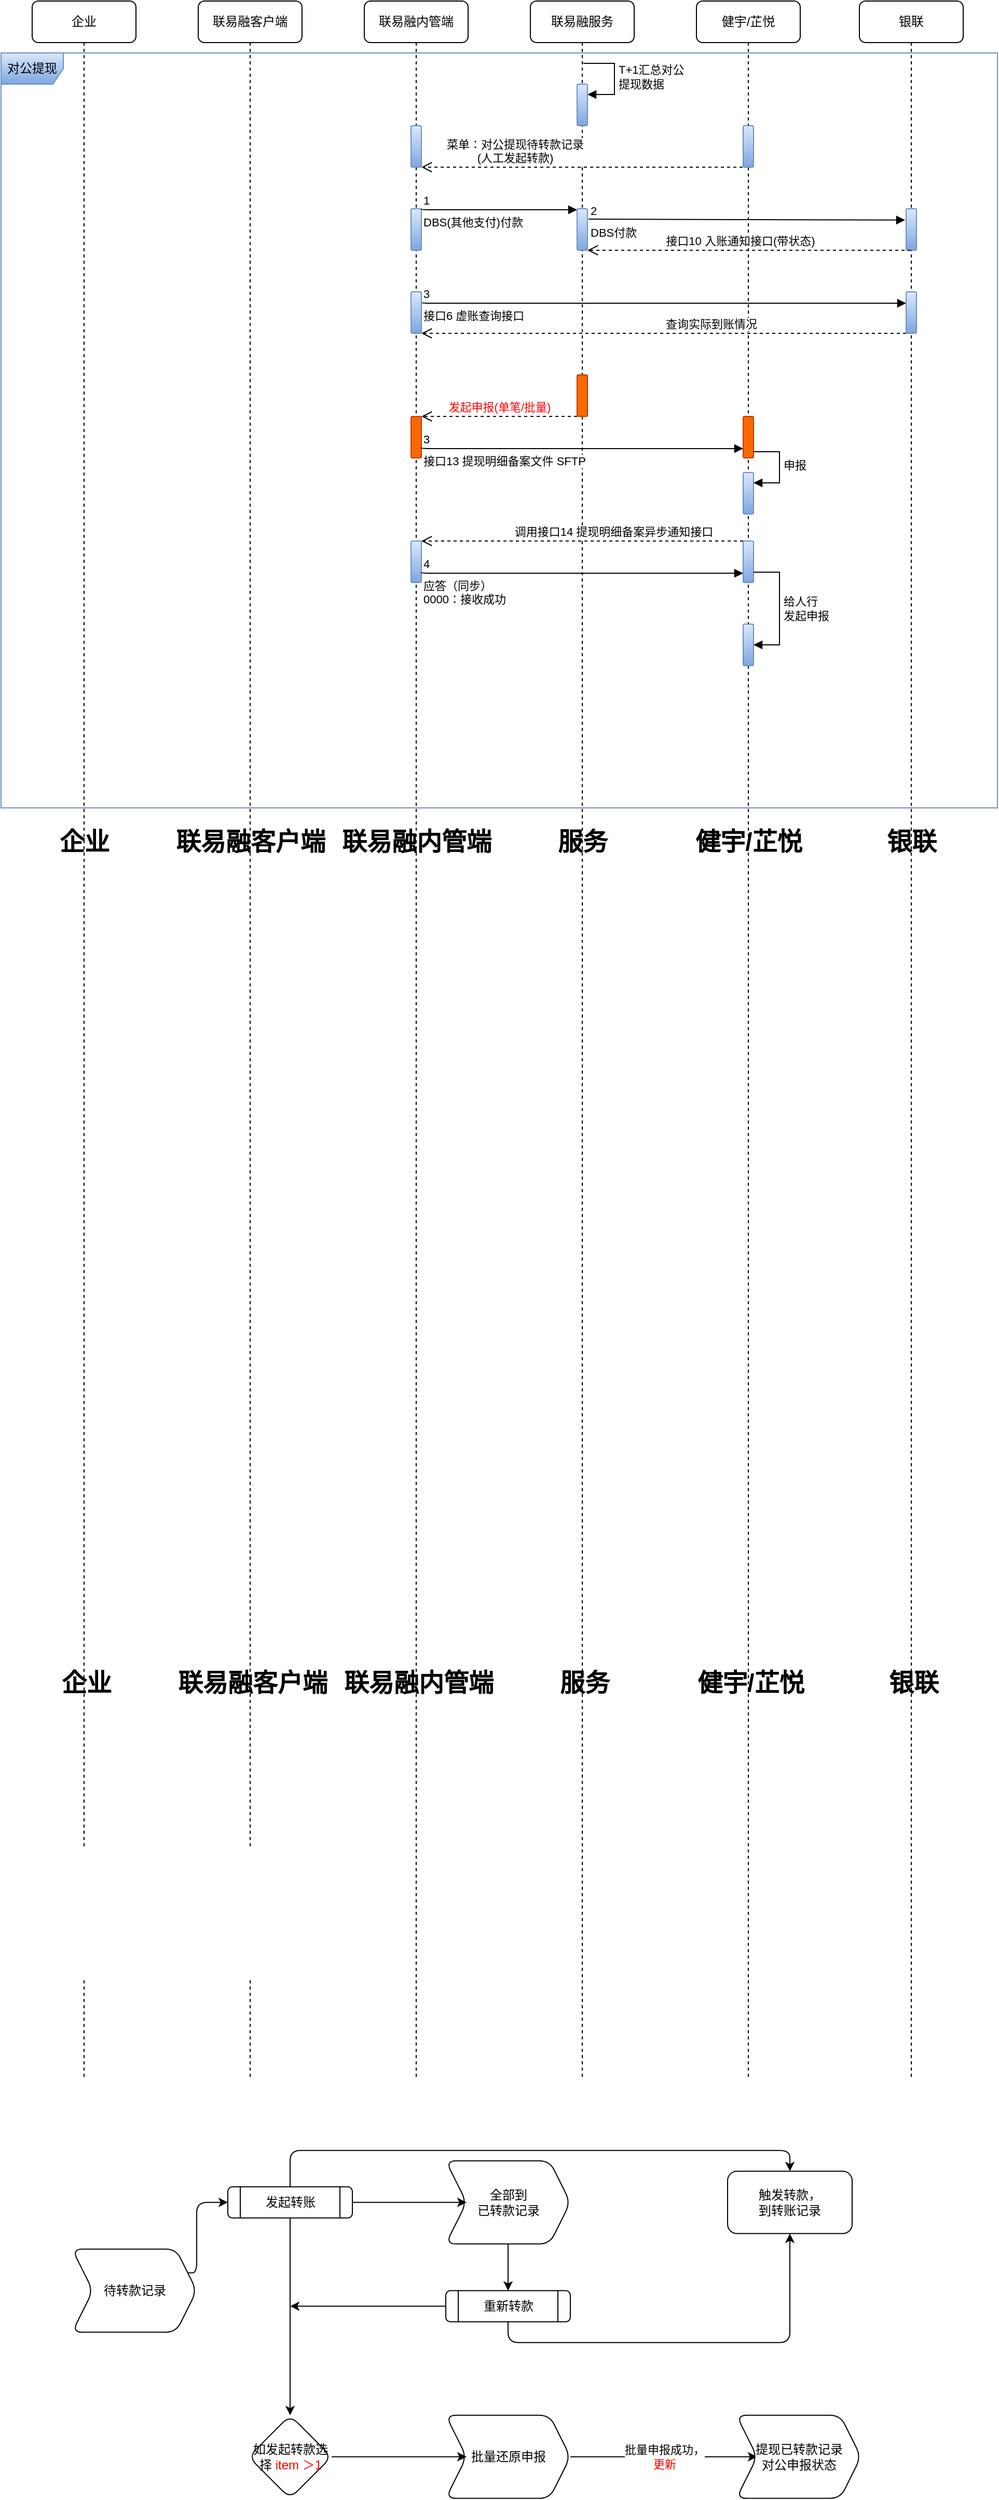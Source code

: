 <mxfile version="21.5.2" type="github">
  <diagram name="第 1 页" id="Y29vQs1fbBjCuAOMUxID">
    <mxGraphModel dx="1509" dy="815" grid="1" gridSize="10" guides="1" tooltips="1" connect="1" arrows="1" fold="1" page="1" pageScale="1" pageWidth="827" pageHeight="1169" math="0" shadow="0">
      <root>
        <mxCell id="0" />
        <mxCell id="1" parent="0" />
        <mxCell id="CyjdcLk994ZgfRY2nxm0-1" value="企业" style="shape=umlLifeline;perimeter=lifelinePerimeter;whiteSpace=wrap;html=1;container=1;dropTarget=0;collapsible=0;recursiveResize=0;outlineConnect=0;portConstraint=eastwest;newEdgeStyle={&quot;edgeStyle&quot;:&quot;elbowEdgeStyle&quot;,&quot;elbow&quot;:&quot;vertical&quot;,&quot;curved&quot;:0,&quot;rounded&quot;:0};rounded=1;" parent="1" vertex="1">
          <mxGeometry x="30" y="40" width="100" height="2000" as="geometry" />
        </mxCell>
        <mxCell id="CyjdcLk994ZgfRY2nxm0-2" value="联易融客户端" style="shape=umlLifeline;perimeter=lifelinePerimeter;whiteSpace=wrap;html=1;container=1;dropTarget=0;collapsible=0;recursiveResize=0;outlineConnect=0;portConstraint=eastwest;newEdgeStyle={&quot;edgeStyle&quot;:&quot;elbowEdgeStyle&quot;,&quot;elbow&quot;:&quot;vertical&quot;,&quot;curved&quot;:0,&quot;rounded&quot;:0};rounded=1;" parent="1" vertex="1">
          <mxGeometry x="190" y="40" width="100" height="2000" as="geometry" />
        </mxCell>
        <mxCell id="CyjdcLk994ZgfRY2nxm0-3" value="联易融内管端" style="shape=umlLifeline;perimeter=lifelinePerimeter;whiteSpace=wrap;html=1;container=1;dropTarget=0;collapsible=0;recursiveResize=0;outlineConnect=0;portConstraint=eastwest;newEdgeStyle={&quot;edgeStyle&quot;:&quot;elbowEdgeStyle&quot;,&quot;elbow&quot;:&quot;vertical&quot;,&quot;curved&quot;:0,&quot;rounded&quot;:0};rounded=1;" parent="1" vertex="1">
          <mxGeometry x="350" y="40" width="100" height="2000" as="geometry" />
        </mxCell>
        <mxCell id="CyjdcLk994ZgfRY2nxm0-42" value="" style="html=1;points=[];perimeter=orthogonalPerimeter;outlineConnect=0;targetShapes=umlLifeline;portConstraint=eastwest;newEdgeStyle={&quot;edgeStyle&quot;:&quot;elbowEdgeStyle&quot;,&quot;elbow&quot;:&quot;vertical&quot;,&quot;curved&quot;:0,&quot;rounded&quot;:0};fillColor=#dae8fc;gradientColor=#7ea6e0;strokeColor=#6c8ebf;rounded=1;" parent="CyjdcLk994ZgfRY2nxm0-3" vertex="1">
          <mxGeometry x="45" y="200" width="10" height="40" as="geometry" />
        </mxCell>
        <mxCell id="CyjdcLk994ZgfRY2nxm0-4" value="联易融服务" style="shape=umlLifeline;perimeter=lifelinePerimeter;whiteSpace=wrap;html=1;container=1;dropTarget=0;collapsible=0;recursiveResize=0;outlineConnect=0;portConstraint=eastwest;newEdgeStyle={&quot;edgeStyle&quot;:&quot;elbowEdgeStyle&quot;,&quot;elbow&quot;:&quot;vertical&quot;,&quot;curved&quot;:0,&quot;rounded&quot;:0};rounded=1;" parent="1" vertex="1">
          <mxGeometry x="510" y="40" width="100" height="2000" as="geometry" />
        </mxCell>
        <mxCell id="CyjdcLk994ZgfRY2nxm0-13" value="" style="html=1;points=[];perimeter=orthogonalPerimeter;outlineConnect=0;targetShapes=umlLifeline;portConstraint=eastwest;newEdgeStyle={&quot;edgeStyle&quot;:&quot;elbowEdgeStyle&quot;,&quot;elbow&quot;:&quot;vertical&quot;,&quot;curved&quot;:0,&quot;rounded&quot;:0};fillColor=#dae8fc;strokeColor=#6c8ebf;gradientColor=#7ea6e0;rounded=1;" parent="CyjdcLk994ZgfRY2nxm0-4" vertex="1">
          <mxGeometry x="45" y="80" width="10" height="40" as="geometry" />
        </mxCell>
        <mxCell id="CyjdcLk994ZgfRY2nxm0-14" value="T+1汇总对公&lt;br&gt;提现数据" style="html=1;align=left;spacingLeft=2;endArrow=block;rounded=1;edgeStyle=orthogonalEdgeStyle;curved=0;rounded=0;" parent="CyjdcLk994ZgfRY2nxm0-4" target="CyjdcLk994ZgfRY2nxm0-13" edge="1">
          <mxGeometry relative="1" as="geometry">
            <mxPoint x="51" y="60" as="sourcePoint" />
            <Array as="points">
              <mxPoint x="81" y="90" />
            </Array>
          </mxGeometry>
        </mxCell>
        <mxCell id="CyjdcLk994ZgfRY2nxm0-5" value="健宇/芷悦" style="shape=umlLifeline;perimeter=lifelinePerimeter;whiteSpace=wrap;html=1;container=1;dropTarget=0;collapsible=0;recursiveResize=0;outlineConnect=0;portConstraint=eastwest;newEdgeStyle={&quot;edgeStyle&quot;:&quot;elbowEdgeStyle&quot;,&quot;elbow&quot;:&quot;vertical&quot;,&quot;curved&quot;:0,&quot;rounded&quot;:0};rounded=1;" parent="1" vertex="1">
          <mxGeometry x="670" y="40" width="100" height="2000" as="geometry" />
        </mxCell>
        <mxCell id="CyjdcLk994ZgfRY2nxm0-20" value="" style="html=1;points=[];perimeter=orthogonalPerimeter;outlineConnect=0;targetShapes=umlLifeline;portConstraint=eastwest;newEdgeStyle={&quot;edgeStyle&quot;:&quot;elbowEdgeStyle&quot;,&quot;elbow&quot;:&quot;vertical&quot;,&quot;curved&quot;:0,&quot;rounded&quot;:0};fillColor=#dae8fc;gradientColor=#7ea6e0;strokeColor=#6c8ebf;rounded=1;" parent="CyjdcLk994ZgfRY2nxm0-5" vertex="1">
          <mxGeometry x="45" y="120" width="10" height="40" as="geometry" />
        </mxCell>
        <mxCell id="CyjdcLk994ZgfRY2nxm0-9" value="" style="html=1;points=[];perimeter=orthogonalPerimeter;outlineConnect=0;targetShapes=umlLifeline;portConstraint=eastwest;newEdgeStyle={&quot;edgeStyle&quot;:&quot;elbowEdgeStyle&quot;,&quot;elbow&quot;:&quot;vertical&quot;,&quot;curved&quot;:0,&quot;rounded&quot;:0};fillColor=#dae8fc;gradientColor=#7ea6e0;strokeColor=#6c8ebf;rounded=1;" parent="CyjdcLk994ZgfRY2nxm0-5" vertex="1">
          <mxGeometry x="45" y="454" width="10" height="40" as="geometry" />
        </mxCell>
        <mxCell id="CyjdcLk994ZgfRY2nxm0-10" value="申报" style="html=1;align=left;spacingLeft=2;endArrow=block;rounded=1;edgeStyle=orthogonalEdgeStyle;curved=0;rounded=0;" parent="CyjdcLk994ZgfRY2nxm0-5" target="CyjdcLk994ZgfRY2nxm0-9" edge="1">
          <mxGeometry relative="1" as="geometry">
            <mxPoint x="50" y="434" as="sourcePoint" />
            <Array as="points">
              <mxPoint x="80" y="464" />
            </Array>
          </mxGeometry>
        </mxCell>
        <mxCell id="CyjdcLk994ZgfRY2nxm0-11" value="" style="html=1;points=[];perimeter=orthogonalPerimeter;outlineConnect=0;targetShapes=umlLifeline;portConstraint=eastwest;newEdgeStyle={&quot;edgeStyle&quot;:&quot;elbowEdgeStyle&quot;,&quot;elbow&quot;:&quot;vertical&quot;,&quot;curved&quot;:0,&quot;rounded&quot;:0};fillColor=#dae8fc;gradientColor=#7ea6e0;strokeColor=#6c8ebf;rounded=1;" parent="CyjdcLk994ZgfRY2nxm0-5" vertex="1">
          <mxGeometry x="45" y="520" width="10" height="40" as="geometry" />
        </mxCell>
        <mxCell id="CyjdcLk994ZgfRY2nxm0-30" value="" style="html=1;points=[];perimeter=orthogonalPerimeter;outlineConnect=0;targetShapes=umlLifeline;portConstraint=eastwest;newEdgeStyle={&quot;edgeStyle&quot;:&quot;elbowEdgeStyle&quot;,&quot;elbow&quot;:&quot;vertical&quot;,&quot;curved&quot;:0,&quot;rounded&quot;:0};fillColor=#fa6800;strokeColor=#C73500;fontColor=#000000;rounded=1;" parent="CyjdcLk994ZgfRY2nxm0-5" vertex="1">
          <mxGeometry x="-275" y="400" width="10" height="40" as="geometry" />
        </mxCell>
        <mxCell id="CyjdcLk994ZgfRY2nxm0-31" value="" style="html=1;points=[];perimeter=orthogonalPerimeter;outlineConnect=0;targetShapes=umlLifeline;portConstraint=eastwest;newEdgeStyle={&quot;edgeStyle&quot;:&quot;elbowEdgeStyle&quot;,&quot;elbow&quot;:&quot;vertical&quot;,&quot;curved&quot;:0,&quot;rounded&quot;:0};fillColor=#fa6800;strokeColor=#C73500;fontColor=#000000;rounded=1;" parent="CyjdcLk994ZgfRY2nxm0-5" vertex="1">
          <mxGeometry x="45" y="400" width="10" height="40" as="geometry" />
        </mxCell>
        <mxCell id="CyjdcLk994ZgfRY2nxm0-32" value="" style="html=1;points=[];perimeter=orthogonalPerimeter;outlineConnect=0;targetShapes=umlLifeline;portConstraint=eastwest;newEdgeStyle={&quot;edgeStyle&quot;:&quot;elbowEdgeStyle&quot;,&quot;elbow&quot;:&quot;vertical&quot;,&quot;curved&quot;:0,&quot;rounded&quot;:0};fillColor=#dae8fc;gradientColor=#7ea6e0;strokeColor=#6c8ebf;rounded=1;" parent="CyjdcLk994ZgfRY2nxm0-5" vertex="1">
          <mxGeometry x="-115" y="360" width="10" height="40" as="geometry" />
        </mxCell>
        <mxCell id="CyjdcLk994ZgfRY2nxm0-33" value="&lt;font color=&quot;#ff0000&quot;&gt;发起申报(单笔/批量)&lt;/font&gt;" style="html=1;verticalAlign=bottom;endArrow=open;dashed=1;endSize=8;edgeStyle=elbowEdgeStyle;elbow=vertical;curved=0;rounded=1;" parent="CyjdcLk994ZgfRY2nxm0-5" edge="1">
          <mxGeometry relative="1" as="geometry">
            <mxPoint x="-115" y="400" as="sourcePoint" />
            <mxPoint x="-265" y="400" as="targetPoint" />
            <Array as="points">
              <mxPoint x="-240" y="400" />
            </Array>
            <mxPoint as="offset" />
          </mxGeometry>
        </mxCell>
        <mxCell id="CyjdcLk994ZgfRY2nxm0-34" value="接口13 提现明细备案文件 SFTP" style="endArrow=block;endFill=1;html=1;edgeStyle=orthogonalEdgeStyle;align=left;verticalAlign=top;rounded=1;" parent="CyjdcLk994ZgfRY2nxm0-5" edge="1">
          <mxGeometry x="-1" relative="1" as="geometry">
            <mxPoint x="-265" y="430" as="sourcePoint" />
            <mxPoint x="45" y="431" as="targetPoint" />
            <Array as="points">
              <mxPoint x="-265" y="431" />
            </Array>
            <mxPoint as="offset" />
          </mxGeometry>
        </mxCell>
        <mxCell id="CyjdcLk994ZgfRY2nxm0-35" value="3" style="edgeLabel;resizable=0;html=1;align=left;verticalAlign=bottom;rounded=1;" parent="CyjdcLk994ZgfRY2nxm0-34" connectable="0" vertex="1">
          <mxGeometry x="-1" relative="1" as="geometry" />
        </mxCell>
        <mxCell id="CyjdcLk994ZgfRY2nxm0-36" value="" style="html=1;points=[];perimeter=orthogonalPerimeter;outlineConnect=0;targetShapes=umlLifeline;portConstraint=eastwest;newEdgeStyle={&quot;edgeStyle&quot;:&quot;elbowEdgeStyle&quot;,&quot;elbow&quot;:&quot;vertical&quot;,&quot;curved&quot;:0,&quot;rounded&quot;:0};fillColor=#dae8fc;gradientColor=#7ea6e0;strokeColor=#6c8ebf;rounded=1;" parent="CyjdcLk994ZgfRY2nxm0-5" vertex="1">
          <mxGeometry x="-275" y="520" width="10" height="40" as="geometry" />
        </mxCell>
        <mxCell id="CyjdcLk994ZgfRY2nxm0-37" value="调用接口14 提现明细备案异步通知接口" style="html=1;verticalAlign=bottom;endArrow=open;dashed=1;endSize=8;edgeStyle=elbowEdgeStyle;elbow=vertical;curved=0;rounded=1;" parent="CyjdcLk994ZgfRY2nxm0-5" edge="1">
          <mxGeometry x="-0.194" relative="1" as="geometry">
            <mxPoint x="45" y="520" as="sourcePoint" />
            <mxPoint x="-265" y="520" as="targetPoint" />
            <Array as="points">
              <mxPoint x="-240" y="520" />
            </Array>
            <mxPoint as="offset" />
          </mxGeometry>
        </mxCell>
        <mxCell id="CyjdcLk994ZgfRY2nxm0-38" value="应答（同步）&lt;br&gt;0000：接收成功" style="endArrow=block;endFill=1;html=1;edgeStyle=orthogonalEdgeStyle;align=left;verticalAlign=top;rounded=1;" parent="CyjdcLk994ZgfRY2nxm0-5" edge="1">
          <mxGeometry x="-1" relative="1" as="geometry">
            <mxPoint x="-265" y="550" as="sourcePoint" />
            <mxPoint x="45" y="551" as="targetPoint" />
            <Array as="points">
              <mxPoint x="-265" y="551" />
            </Array>
            <mxPoint as="offset" />
          </mxGeometry>
        </mxCell>
        <mxCell id="CyjdcLk994ZgfRY2nxm0-39" value="4" style="edgeLabel;resizable=0;html=1;align=left;verticalAlign=bottom;rounded=1;" parent="CyjdcLk994ZgfRY2nxm0-38" connectable="0" vertex="1">
          <mxGeometry x="-1" relative="1" as="geometry" />
        </mxCell>
        <mxCell id="CyjdcLk994ZgfRY2nxm0-40" value="" style="html=1;points=[];perimeter=orthogonalPerimeter;outlineConnect=0;targetShapes=umlLifeline;portConstraint=eastwest;newEdgeStyle={&quot;edgeStyle&quot;:&quot;elbowEdgeStyle&quot;,&quot;elbow&quot;:&quot;vertical&quot;,&quot;curved&quot;:0,&quot;rounded&quot;:0};fillColor=#dae8fc;gradientColor=#7ea6e0;strokeColor=#6c8ebf;rounded=1;" parent="CyjdcLk994ZgfRY2nxm0-5" vertex="1">
          <mxGeometry x="45" y="600" width="10" height="40" as="geometry" />
        </mxCell>
        <mxCell id="CyjdcLk994ZgfRY2nxm0-41" value="给人行&lt;br&gt;发起申报" style="html=1;align=left;spacingLeft=2;endArrow=block;rounded=1;edgeStyle=orthogonalEdgeStyle;curved=0;rounded=0;" parent="CyjdcLk994ZgfRY2nxm0-5" source="CyjdcLk994ZgfRY2nxm0-11" target="CyjdcLk994ZgfRY2nxm0-40" edge="1">
          <mxGeometry relative="1" as="geometry">
            <mxPoint x="54.5" y="560" as="sourcePoint" />
            <Array as="points">
              <mxPoint x="80" y="550" />
              <mxPoint x="80" y="620" />
            </Array>
            <mxPoint x="105" y="570" as="targetPoint" />
          </mxGeometry>
        </mxCell>
        <mxCell id="CyjdcLk994ZgfRY2nxm0-48" value="" style="html=1;points=[];perimeter=orthogonalPerimeter;outlineConnect=0;targetShapes=umlLifeline;portConstraint=eastwest;newEdgeStyle={&quot;edgeStyle&quot;:&quot;elbowEdgeStyle&quot;,&quot;elbow&quot;:&quot;vertical&quot;,&quot;curved&quot;:0,&quot;rounded&quot;:0};fillColor=#fa6800;strokeColor=#C73500;fontColor=#000000;rounded=1;" parent="CyjdcLk994ZgfRY2nxm0-5" vertex="1">
          <mxGeometry x="-115" y="360" width="10" height="40" as="geometry" />
        </mxCell>
        <mxCell id="CyjdcLk994ZgfRY2nxm0-6" value="银联" style="shape=umlLifeline;perimeter=lifelinePerimeter;whiteSpace=wrap;html=1;container=1;dropTarget=0;collapsible=0;recursiveResize=0;outlineConnect=0;portConstraint=eastwest;newEdgeStyle={&quot;edgeStyle&quot;:&quot;elbowEdgeStyle&quot;,&quot;elbow&quot;:&quot;vertical&quot;,&quot;curved&quot;:0,&quot;rounded&quot;:0};rounded=1;" parent="1" vertex="1">
          <mxGeometry x="827" y="40" width="100" height="2000" as="geometry" />
        </mxCell>
        <mxCell id="CyjdcLk994ZgfRY2nxm0-43" value="" style="html=1;points=[];perimeter=orthogonalPerimeter;outlineConnect=0;targetShapes=umlLifeline;portConstraint=eastwest;newEdgeStyle={&quot;edgeStyle&quot;:&quot;elbowEdgeStyle&quot;,&quot;elbow&quot;:&quot;vertical&quot;,&quot;curved&quot;:0,&quot;rounded&quot;:0};fillColor=#dae8fc;gradientColor=#7ea6e0;strokeColor=#6c8ebf;rounded=1;" parent="CyjdcLk994ZgfRY2nxm0-6" vertex="1">
          <mxGeometry x="45" y="200" width="10" height="40" as="geometry" />
        </mxCell>
        <mxCell id="CyjdcLk994ZgfRY2nxm0-8" value="" style="html=1;points=[];perimeter=orthogonalPerimeter;outlineConnect=0;targetShapes=umlLifeline;portConstraint=eastwest;newEdgeStyle={&quot;edgeStyle&quot;:&quot;elbowEdgeStyle&quot;,&quot;elbow&quot;:&quot;vertical&quot;,&quot;curved&quot;:0,&quot;rounded&quot;:0};fillColor=#dae8fc;gradientColor=#7ea6e0;strokeColor=#6c8ebf;rounded=1;" parent="1" vertex="1">
          <mxGeometry x="872" y="320" width="10" height="40" as="geometry" />
        </mxCell>
        <mxCell id="CyjdcLk994ZgfRY2nxm0-12" value="对公提现" style="shape=umlFrame;whiteSpace=wrap;html=1;pointerEvents=0;fillColor=#dae8fc;gradientColor=#7ea6e0;strokeColor=#6c8ebf;rounded=1;" parent="1" vertex="1">
          <mxGeometry y="90" width="960" height="727" as="geometry" />
        </mxCell>
        <mxCell id="CyjdcLk994ZgfRY2nxm0-15" value="企业" style="text;strokeColor=none;fillColor=none;html=1;fontSize=24;fontStyle=1;verticalAlign=middle;align=center;rounded=1;" parent="1" vertex="1">
          <mxGeometry x="30" y="830" width="100" height="40" as="geometry" />
        </mxCell>
        <mxCell id="CyjdcLk994ZgfRY2nxm0-16" value="联易融客户端" style="text;strokeColor=none;fillColor=none;html=1;fontSize=24;fontStyle=1;verticalAlign=middle;align=center;rounded=1;" parent="1" vertex="1">
          <mxGeometry x="190" y="830" width="100" height="40" as="geometry" />
        </mxCell>
        <mxCell id="CyjdcLk994ZgfRY2nxm0-17" value="联易融内管端" style="text;strokeColor=none;fillColor=none;html=1;fontSize=24;fontStyle=1;verticalAlign=middle;align=center;rounded=1;" parent="1" vertex="1">
          <mxGeometry x="350" y="830" width="100" height="40" as="geometry" />
        </mxCell>
        <mxCell id="CyjdcLk994ZgfRY2nxm0-18" value="服务" style="text;strokeColor=none;fillColor=none;html=1;fontSize=24;fontStyle=1;verticalAlign=middle;align=center;rounded=1;" parent="1" vertex="1">
          <mxGeometry x="510" y="830" width="100" height="40" as="geometry" />
        </mxCell>
        <mxCell id="CyjdcLk994ZgfRY2nxm0-19" value="健宇/芷悦" style="text;strokeColor=none;fillColor=none;html=1;fontSize=24;fontStyle=1;verticalAlign=middle;align=center;rounded=1;" parent="1" vertex="1">
          <mxGeometry x="670" y="830" width="100" height="40" as="geometry" />
        </mxCell>
        <mxCell id="CyjdcLk994ZgfRY2nxm0-21" value="DBS(其他支付)付款" style="endArrow=block;endFill=1;html=1;edgeStyle=orthogonalEdgeStyle;align=left;verticalAlign=top;rounded=1;" parent="1" target="CyjdcLk994ZgfRY2nxm0-25" edge="1">
          <mxGeometry x="-1" relative="1" as="geometry">
            <mxPoint x="405" y="240" as="sourcePoint" />
            <mxPoint x="715" y="241" as="targetPoint" />
            <Array as="points">
              <mxPoint x="405" y="241" />
            </Array>
            <mxPoint as="offset" />
          </mxGeometry>
        </mxCell>
        <mxCell id="CyjdcLk994ZgfRY2nxm0-22" value="1" style="edgeLabel;resizable=0;html=1;align=left;verticalAlign=bottom;rounded=1;" parent="CyjdcLk994ZgfRY2nxm0-21" connectable="0" vertex="1">
          <mxGeometry x="-1" relative="1" as="geometry" />
        </mxCell>
        <mxCell id="CyjdcLk994ZgfRY2nxm0-23" value="菜单：对公提现待转款记录&lt;br&gt;(人工发起转款)" style="html=1;verticalAlign=bottom;endArrow=open;dashed=1;endSize=8;edgeStyle=elbowEdgeStyle;elbow=vertical;curved=0;rounded=1;entryX=1.5;entryY=1;entryDx=0;entryDy=0;entryPerimeter=0;" parent="1" edge="1">
          <mxGeometry x="0.418" relative="1" as="geometry">
            <mxPoint x="714.5" y="200" as="sourcePoint" />
            <mxPoint x="405" y="200" as="targetPoint" />
            <Array as="points">
              <mxPoint x="605" y="200" />
            </Array>
            <mxPoint as="offset" />
          </mxGeometry>
        </mxCell>
        <mxCell id="CyjdcLk994ZgfRY2nxm0-24" value="" style="html=1;points=[];perimeter=orthogonalPerimeter;outlineConnect=0;targetShapes=umlLifeline;portConstraint=eastwest;newEdgeStyle={&quot;edgeStyle&quot;:&quot;elbowEdgeStyle&quot;,&quot;elbow&quot;:&quot;vertical&quot;,&quot;curved&quot;:0,&quot;rounded&quot;:0};fillColor=#dae8fc;gradientColor=#7ea6e0;strokeColor=#6c8ebf;rounded=1;" parent="1" vertex="1">
          <mxGeometry x="395" y="160" width="10" height="40" as="geometry" />
        </mxCell>
        <mxCell id="CyjdcLk994ZgfRY2nxm0-25" value="" style="html=1;points=[];perimeter=orthogonalPerimeter;outlineConnect=0;targetShapes=umlLifeline;portConstraint=eastwest;newEdgeStyle={&quot;edgeStyle&quot;:&quot;elbowEdgeStyle&quot;,&quot;elbow&quot;:&quot;vertical&quot;,&quot;curved&quot;:0,&quot;rounded&quot;:0};fillColor=#dae8fc;gradientColor=#7ea6e0;strokeColor=#6c8ebf;rounded=1;" parent="1" vertex="1">
          <mxGeometry x="555" y="240" width="10" height="40" as="geometry" />
        </mxCell>
        <mxCell id="CyjdcLk994ZgfRY2nxm0-26" value="接口10 入账通知接口(带状态)" style="html=1;verticalAlign=bottom;endArrow=open;dashed=1;endSize=8;edgeStyle=elbowEdgeStyle;elbow=vertical;curved=0;rounded=1;" parent="1" source="CyjdcLk994ZgfRY2nxm0-6" edge="1">
          <mxGeometry x="0.059" relative="1" as="geometry">
            <mxPoint x="720.0" y="223" as="sourcePoint" />
            <mxPoint x="565" y="280" as="targetPoint" />
            <Array as="points">
              <mxPoint x="840" y="280" />
            </Array>
            <mxPoint as="offset" />
          </mxGeometry>
        </mxCell>
        <mxCell id="CyjdcLk994ZgfRY2nxm0-27" value="接口6 虚账查询接口" style="endArrow=block;endFill=1;html=1;edgeStyle=orthogonalEdgeStyle;align=left;verticalAlign=top;rounded=1;" parent="1" target="CyjdcLk994ZgfRY2nxm0-8" edge="1">
          <mxGeometry x="-1" relative="1" as="geometry">
            <mxPoint x="405" y="330" as="sourcePoint" />
            <mxPoint x="715" y="331" as="targetPoint" />
            <Array as="points">
              <mxPoint x="405" y="331" />
            </Array>
            <mxPoint as="offset" />
          </mxGeometry>
        </mxCell>
        <mxCell id="CyjdcLk994ZgfRY2nxm0-28" value="3" style="edgeLabel;resizable=0;html=1;align=left;verticalAlign=bottom;rounded=1;" parent="CyjdcLk994ZgfRY2nxm0-27" connectable="0" vertex="1">
          <mxGeometry x="-1" relative="1" as="geometry" />
        </mxCell>
        <mxCell id="CyjdcLk994ZgfRY2nxm0-29" value="查询实际到账情况" style="html=1;verticalAlign=bottom;endArrow=open;dashed=1;endSize=8;edgeStyle=elbowEdgeStyle;elbow=vertical;curved=0;rounded=1;" parent="1" source="CyjdcLk994ZgfRY2nxm0-8" edge="1">
          <mxGeometry x="-0.194" relative="1" as="geometry">
            <mxPoint x="715" y="360" as="sourcePoint" />
            <mxPoint x="405" y="360" as="targetPoint" />
            <Array as="points">
              <mxPoint x="430" y="360" />
            </Array>
            <mxPoint as="offset" />
          </mxGeometry>
        </mxCell>
        <mxCell id="CyjdcLk994ZgfRY2nxm0-44" value="DBS付款" style="endArrow=block;endFill=1;html=1;edgeStyle=orthogonalEdgeStyle;align=left;verticalAlign=top;rounded=1;entryX=0.43;entryY=0.703;entryDx=0;entryDy=0;entryPerimeter=0;" parent="1" edge="1">
          <mxGeometry x="-1" relative="1" as="geometry">
            <mxPoint x="566" y="250" as="sourcePoint" />
            <mxPoint x="871" y="250.9" as="targetPoint" />
            <Array as="points" />
            <mxPoint as="offset" />
          </mxGeometry>
        </mxCell>
        <mxCell id="CyjdcLk994ZgfRY2nxm0-45" value="2" style="edgeLabel;resizable=0;html=1;align=left;verticalAlign=bottom;rounded=1;" parent="CyjdcLk994ZgfRY2nxm0-44" connectable="0" vertex="1">
          <mxGeometry x="-1" relative="1" as="geometry" />
        </mxCell>
        <mxCell id="CyjdcLk994ZgfRY2nxm0-46" value="" style="html=1;points=[];perimeter=orthogonalPerimeter;outlineConnect=0;targetShapes=umlLifeline;portConstraint=eastwest;newEdgeStyle={&quot;edgeStyle&quot;:&quot;elbowEdgeStyle&quot;,&quot;elbow&quot;:&quot;vertical&quot;,&quot;curved&quot;:0,&quot;rounded&quot;:0};fillColor=#dae8fc;gradientColor=#7ea6e0;strokeColor=#6c8ebf;rounded=1;" parent="1" vertex="1">
          <mxGeometry x="395" y="320" width="10" height="40" as="geometry" />
        </mxCell>
        <mxCell id="CyjdcLk994ZgfRY2nxm0-47" value="银联" style="text;strokeColor=none;fillColor=none;html=1;fontSize=24;fontStyle=1;verticalAlign=middle;align=center;rounded=1;" parent="1" vertex="1">
          <mxGeometry x="827" y="830" width="100" height="40" as="geometry" />
        </mxCell>
        <mxCell id="KcthqPrNZC4BYqEQ8prU-1" value="企业" style="text;strokeColor=none;fillColor=none;html=1;fontSize=24;fontStyle=1;verticalAlign=middle;align=center;rounded=1;" parent="1" vertex="1">
          <mxGeometry x="31.5" y="1640" width="100" height="40" as="geometry" />
        </mxCell>
        <mxCell id="KcthqPrNZC4BYqEQ8prU-2" value="联易融客户端" style="text;strokeColor=none;fillColor=none;html=1;fontSize=24;fontStyle=1;verticalAlign=middle;align=center;rounded=1;" parent="1" vertex="1">
          <mxGeometry x="191.5" y="1640" width="100" height="40" as="geometry" />
        </mxCell>
        <mxCell id="KcthqPrNZC4BYqEQ8prU-3" value="联易融内管端" style="text;strokeColor=none;fillColor=none;html=1;fontSize=24;fontStyle=1;verticalAlign=middle;align=center;rounded=1;" parent="1" vertex="1">
          <mxGeometry x="351.5" y="1640" width="100" height="40" as="geometry" />
        </mxCell>
        <mxCell id="KcthqPrNZC4BYqEQ8prU-4" value="服务" style="text;strokeColor=none;fillColor=none;html=1;fontSize=24;fontStyle=1;verticalAlign=middle;align=center;rounded=1;" parent="1" vertex="1">
          <mxGeometry x="511.5" y="1640" width="100" height="40" as="geometry" />
        </mxCell>
        <mxCell id="KcthqPrNZC4BYqEQ8prU-5" value="健宇/芷悦" style="text;strokeColor=none;fillColor=none;html=1;fontSize=24;fontStyle=1;verticalAlign=middle;align=center;rounded=1;" parent="1" vertex="1">
          <mxGeometry x="671.5" y="1640" width="100" height="40" as="geometry" />
        </mxCell>
        <mxCell id="KcthqPrNZC4BYqEQ8prU-6" value="银联" style="text;strokeColor=none;fillColor=none;html=1;fontSize=24;fontStyle=1;verticalAlign=middle;align=center;rounded=1;" parent="1" vertex="1">
          <mxGeometry x="828.5" y="1640" width="100" height="40" as="geometry" />
        </mxCell>
        <mxCell id="KcthqPrNZC4BYqEQ8prU-21" style="edgeStyle=orthogonalEdgeStyle;rounded=1;orthogonalLoop=1;jettySize=auto;html=1;exitX=1;exitY=0.25;exitDx=0;exitDy=0;entryX=0;entryY=0.5;entryDx=0;entryDy=0;" parent="1" source="KcthqPrNZC4BYqEQ8prU-9" target="KcthqPrNZC4BYqEQ8prU-20" edge="1">
          <mxGeometry relative="1" as="geometry">
            <Array as="points">
              <mxPoint x="188.5" y="2227.92" />
              <mxPoint x="188.5" y="2159.92" />
            </Array>
          </mxGeometry>
        </mxCell>
        <mxCell id="KcthqPrNZC4BYqEQ8prU-9" value="待转款记录" style="shape=step;perimeter=stepPerimeter;whiteSpace=wrap;html=1;fixedSize=1;rounded=1;" parent="1" vertex="1">
          <mxGeometry x="68.5" y="2204.92" width="120" height="80" as="geometry" />
        </mxCell>
        <mxCell id="KcthqPrNZC4BYqEQ8prU-24" style="edgeStyle=orthogonalEdgeStyle;rounded=1;orthogonalLoop=1;jettySize=auto;html=1;exitX=0.5;exitY=1;exitDx=0;exitDy=0;entryX=0.5;entryY=0;entryDx=0;entryDy=0;" parent="1" source="KcthqPrNZC4BYqEQ8prU-10" target="KcthqPrNZC4BYqEQ8prU-23" edge="1">
          <mxGeometry relative="1" as="geometry" />
        </mxCell>
        <mxCell id="KcthqPrNZC4BYqEQ8prU-10" value="全部到&lt;br&gt;已转款记录" style="shape=step;perimeter=stepPerimeter;whiteSpace=wrap;html=1;fixedSize=1;rounded=1;" parent="1" vertex="1">
          <mxGeometry x="428.5" y="2119.92" width="120" height="80" as="geometry" />
        </mxCell>
        <mxCell id="KcthqPrNZC4BYqEQ8prU-15" value="批量申报成功，&lt;br&gt;&lt;font color=&quot;#ff0000&quot;&gt;更新&lt;/font&gt;" style="edgeStyle=orthogonalEdgeStyle;rounded=1;orthogonalLoop=1;jettySize=auto;html=1;exitX=1;exitY=0.5;exitDx=0;exitDy=0;" parent="1" source="KcthqPrNZC4BYqEQ8prU-12" target="KcthqPrNZC4BYqEQ8prU-14" edge="1">
          <mxGeometry relative="1" as="geometry" />
        </mxCell>
        <mxCell id="KcthqPrNZC4BYqEQ8prU-12" value="批量还原申报" style="shape=step;perimeter=stepPerimeter;whiteSpace=wrap;html=1;fixedSize=1;rounded=1;" parent="1" vertex="1">
          <mxGeometry x="428.5" y="2364.92" width="120" height="80" as="geometry" />
        </mxCell>
        <mxCell id="KcthqPrNZC4BYqEQ8prU-14" value="提现已转款记录&lt;br&gt;对公申报状态" style="shape=step;perimeter=stepPerimeter;whiteSpace=wrap;html=1;fixedSize=1;rounded=1;" parent="1" vertex="1">
          <mxGeometry x="708.5" y="2364.92" width="120" height="80" as="geometry" />
        </mxCell>
        <mxCell id="KcthqPrNZC4BYqEQ8prU-18" value="触发转款，&lt;br&gt;到转账记录" style="rounded=1;whiteSpace=wrap;html=1;" parent="1" vertex="1">
          <mxGeometry x="700" y="2129.92" width="120" height="60" as="geometry" />
        </mxCell>
        <mxCell id="KcthqPrNZC4BYqEQ8prU-22" style="edgeStyle=orthogonalEdgeStyle;rounded=1;orthogonalLoop=1;jettySize=auto;html=1;exitX=1;exitY=0.5;exitDx=0;exitDy=0;entryX=0;entryY=0.5;entryDx=0;entryDy=0;" parent="1" source="KcthqPrNZC4BYqEQ8prU-20" target="KcthqPrNZC4BYqEQ8prU-10" edge="1">
          <mxGeometry relative="1" as="geometry">
            <Array as="points">
              <mxPoint x="448.5" y="2159.92" />
            </Array>
          </mxGeometry>
        </mxCell>
        <mxCell id="KcthqPrNZC4BYqEQ8prU-28" style="edgeStyle=orthogonalEdgeStyle;rounded=1;orthogonalLoop=1;jettySize=auto;html=1;exitX=0.5;exitY=1;exitDx=0;exitDy=0;" parent="1" source="KcthqPrNZC4BYqEQ8prU-20" target="KcthqPrNZC4BYqEQ8prU-27" edge="1">
          <mxGeometry relative="1" as="geometry" />
        </mxCell>
        <mxCell id="KcthqPrNZC4BYqEQ8prU-31" style="edgeStyle=orthogonalEdgeStyle;rounded=1;orthogonalLoop=1;jettySize=auto;html=1;exitX=0.5;exitY=0;exitDx=0;exitDy=0;entryX=0.5;entryY=0;entryDx=0;entryDy=0;" parent="1" source="KcthqPrNZC4BYqEQ8prU-20" target="KcthqPrNZC4BYqEQ8prU-18" edge="1">
          <mxGeometry relative="1" as="geometry" />
        </mxCell>
        <mxCell id="KcthqPrNZC4BYqEQ8prU-20" value="发起转账" style="shape=process;whiteSpace=wrap;html=1;backgroundOutline=1;rounded=1;" parent="1" vertex="1">
          <mxGeometry x="218.5" y="2144.92" width="120" height="30" as="geometry" />
        </mxCell>
        <mxCell id="KcthqPrNZC4BYqEQ8prU-26" style="edgeStyle=orthogonalEdgeStyle;rounded=1;orthogonalLoop=1;jettySize=auto;html=1;exitX=0;exitY=0.5;exitDx=0;exitDy=0;" parent="1" source="KcthqPrNZC4BYqEQ8prU-23" edge="1">
          <mxGeometry relative="1" as="geometry">
            <mxPoint x="278.5" y="2259.92" as="targetPoint" />
          </mxGeometry>
        </mxCell>
        <mxCell id="KcthqPrNZC4BYqEQ8prU-30" style="edgeStyle=orthogonalEdgeStyle;rounded=1;orthogonalLoop=1;jettySize=auto;html=1;exitX=0.5;exitY=1;exitDx=0;exitDy=0;entryX=0.5;entryY=1;entryDx=0;entryDy=0;" parent="1" source="KcthqPrNZC4BYqEQ8prU-23" target="KcthqPrNZC4BYqEQ8prU-18" edge="1">
          <mxGeometry relative="1" as="geometry" />
        </mxCell>
        <mxCell id="KcthqPrNZC4BYqEQ8prU-23" value="重新转款" style="shape=process;whiteSpace=wrap;html=1;backgroundOutline=1;rounded=1;" parent="1" vertex="1">
          <mxGeometry x="428.5" y="2244.92" width="120" height="30" as="geometry" />
        </mxCell>
        <mxCell id="KcthqPrNZC4BYqEQ8prU-29" style="edgeStyle=orthogonalEdgeStyle;rounded=1;orthogonalLoop=1;jettySize=auto;html=1;exitX=1;exitY=0.5;exitDx=0;exitDy=0;entryX=0;entryY=0.5;entryDx=0;entryDy=0;" parent="1" source="KcthqPrNZC4BYqEQ8prU-27" target="KcthqPrNZC4BYqEQ8prU-12" edge="1">
          <mxGeometry relative="1" as="geometry" />
        </mxCell>
        <mxCell id="KcthqPrNZC4BYqEQ8prU-27" value="如发起转款选择 &lt;font color=&quot;#ff0000&quot;&gt;item ＞1&lt;/font&gt;" style="rhombus;whiteSpace=wrap;html=1;rounded=1;" parent="1" vertex="1">
          <mxGeometry x="238.5" y="2364.92" width="80" height="80" as="geometry" />
        </mxCell>
      </root>
    </mxGraphModel>
  </diagram>
</mxfile>
